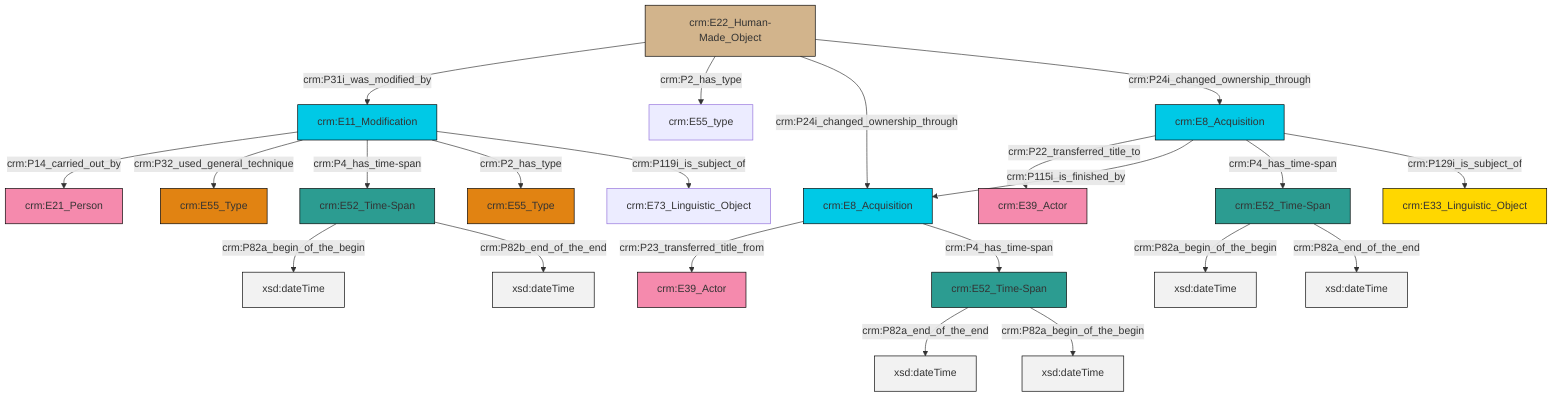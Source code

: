 graph TD
classDef Literal fill:#f2f2f2,stroke:#000000;
classDef CRM_Entity fill:#FFFFFF,stroke:#000000;
classDef Temporal_Entity fill:#00C9E6, stroke:#000000;
classDef Type fill:#E18312, stroke:#000000;
classDef Time-Span fill:#2C9C91, stroke:#000000;
classDef Appellation fill:#FFEB7F, stroke:#000000;
classDef Place fill:#008836, stroke:#000000;
classDef Persistent_Item fill:#B266B2, stroke:#000000;
classDef Conceptual_Object fill:#FFD700, stroke:#000000;
classDef Physical_Thing fill:#D2B48C, stroke:#000000;
classDef Actor fill:#f58aad, stroke:#000000;
classDef PC_Classes fill:#4ce600, stroke:#000000;
classDef Multi fill:#cccccc,stroke:#000000;

0["crm:E11_Modification"]:::Temporal_Entity -->|crm:P14_carried_out_by| 1["crm:E21_Person"]:::Actor
2["crm:E52_Time-Span"]:::Time-Span -->|crm:P82a_begin_of_the_begin| 3[xsd:dateTime]:::Literal
7["crm:E8_Acquisition"]:::Temporal_Entity -->|crm:P23_transferred_title_from| 8["crm:E39_Actor"]:::Actor
9["crm:E8_Acquisition"]:::Temporal_Entity -->|crm:P22_transferred_title_to| 10["crm:E39_Actor"]:::Actor
0["crm:E11_Modification"]:::Temporal_Entity -->|crm:P32_used_general_technique| 11["crm:E55_Type"]:::Type
0["crm:E11_Modification"]:::Temporal_Entity -->|crm:P4_has_time-span| 2["crm:E52_Time-Span"]:::Time-Span
5["crm:E52_Time-Span"]:::Time-Span -->|crm:P82a_begin_of_the_begin| 13[xsd:dateTime]:::Literal
14["crm:E22_Human-Made_Object"]:::Physical_Thing -->|crm:P31i_was_modified_by| 0["crm:E11_Modification"]:::Temporal_Entity
0["crm:E11_Modification"]:::Temporal_Entity -->|crm:P2_has_type| 17["crm:E55_Type"]:::Type
9["crm:E8_Acquisition"]:::Temporal_Entity -->|crm:P115i_is_finished_by| 7["crm:E8_Acquisition"]:::Temporal_Entity
9["crm:E8_Acquisition"]:::Temporal_Entity -->|crm:P4_has_time-span| 5["crm:E52_Time-Span"]:::Time-Span
2["crm:E52_Time-Span"]:::Time-Span -->|crm:P82b_end_of_the_end| 20[xsd:dateTime]:::Literal
21["crm:E52_Time-Span"]:::Time-Span -->|crm:P82a_end_of_the_end| 22[xsd:dateTime]:::Literal
14["crm:E22_Human-Made_Object"]:::Physical_Thing -->|crm:P2_has_type| 25["crm:E55_type"]:::Default
9["crm:E8_Acquisition"]:::Temporal_Entity -->|crm:P129i_is_subject_of| 26["crm:E33_Linguistic_Object"]:::Conceptual_Object
14["crm:E22_Human-Made_Object"]:::Physical_Thing -->|crm:P24i_changed_ownership_through| 7["crm:E8_Acquisition"]:::Temporal_Entity
7["crm:E8_Acquisition"]:::Temporal_Entity -->|crm:P4_has_time-span| 21["crm:E52_Time-Span"]:::Time-Span
21["crm:E52_Time-Span"]:::Time-Span -->|crm:P82a_begin_of_the_begin| 28[xsd:dateTime]:::Literal
0["crm:E11_Modification"]:::Temporal_Entity -->|crm:P119i_is_subject_of| 15["crm:E73_Linguistic_Object"]:::Default
14["crm:E22_Human-Made_Object"]:::Physical_Thing -->|crm:P24i_changed_ownership_through| 9["crm:E8_Acquisition"]:::Temporal_Entity
5["crm:E52_Time-Span"]:::Time-Span -->|crm:P82a_end_of_the_end| 33[xsd:dateTime]:::Literal